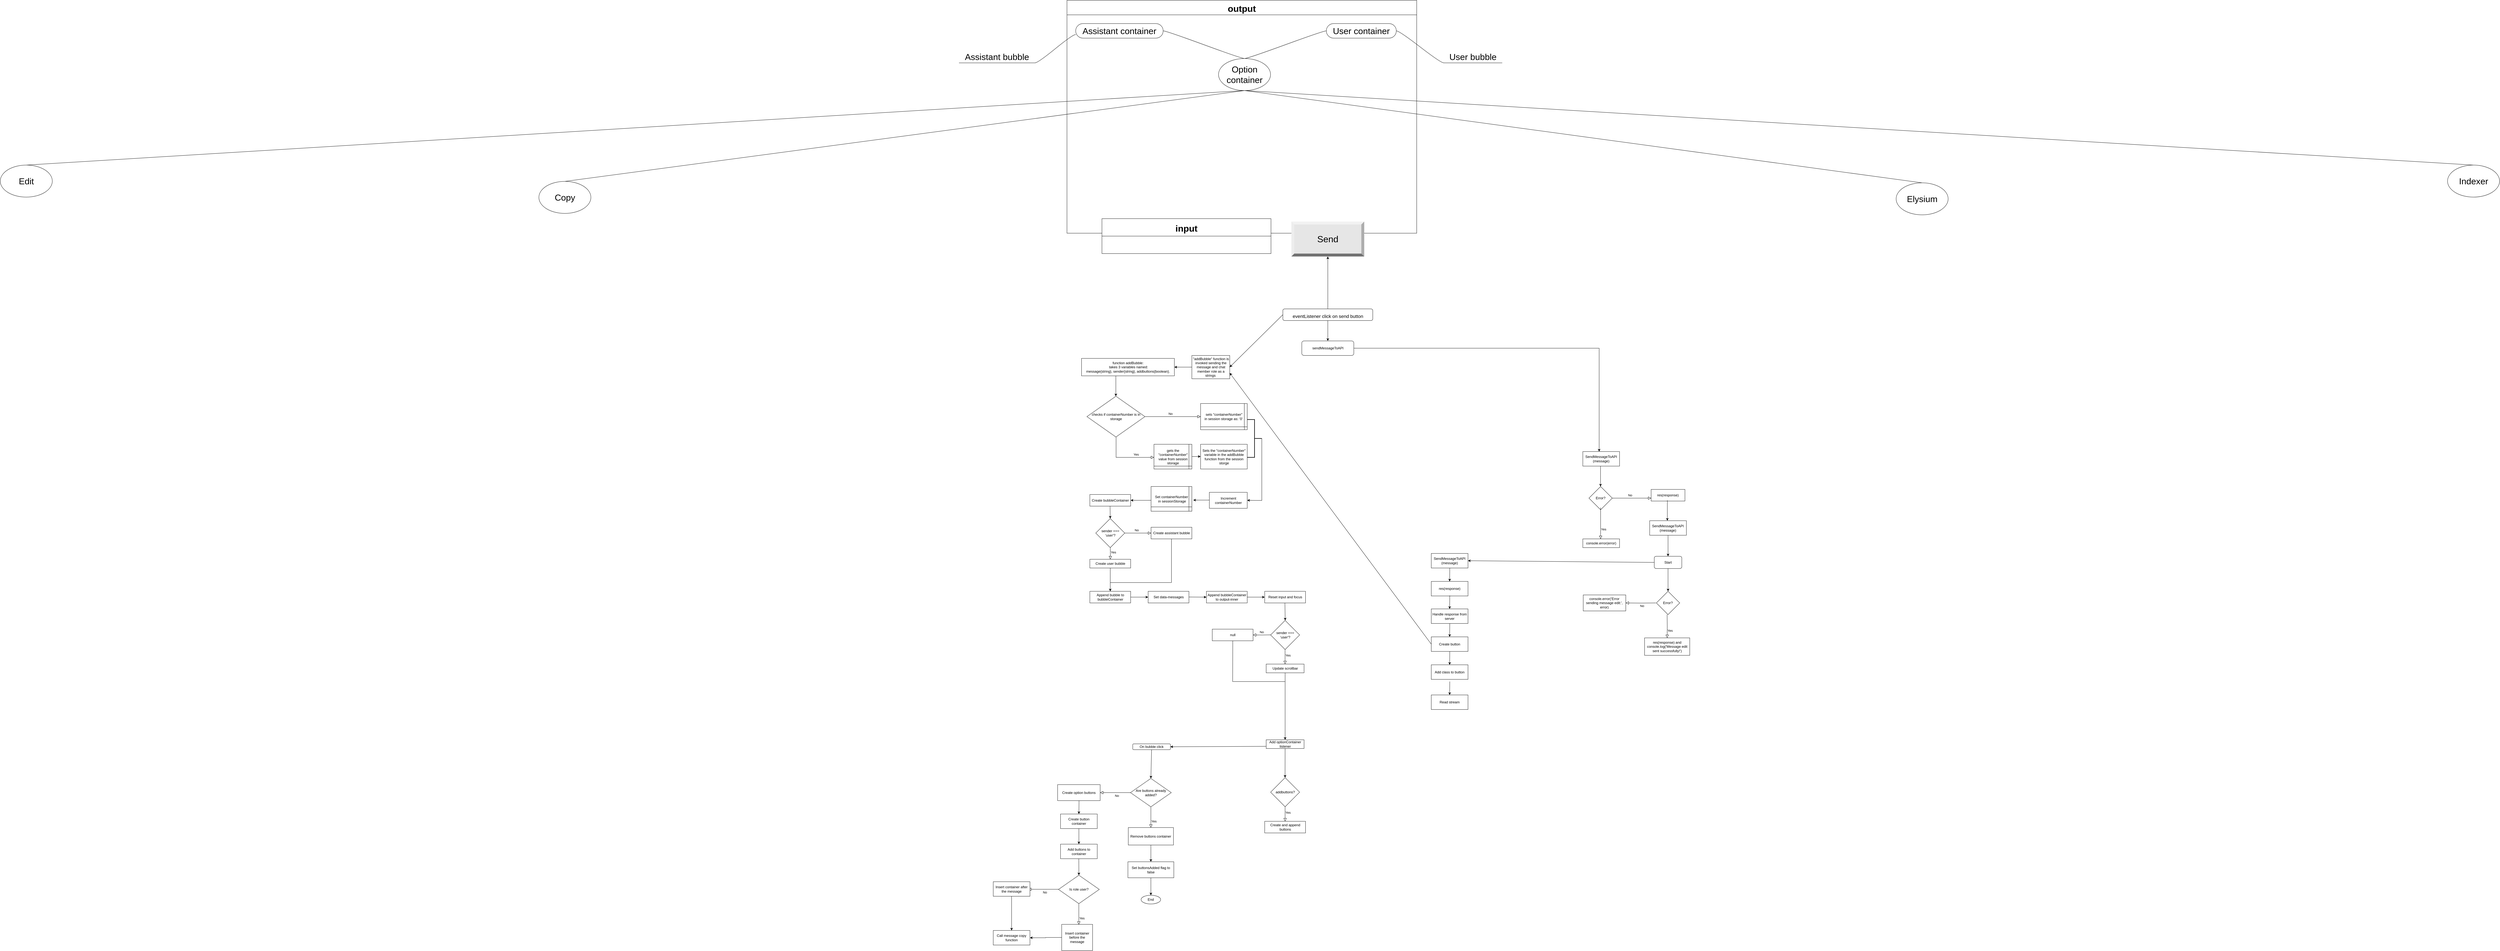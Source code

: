 <mxfile version="20.8.16" type="device"><diagram id="C5RBs43oDa-KdzZeNtuy" name="Page-1"><mxGraphModel dx="12935" dy="6621" grid="0" gridSize="10" guides="1" tooltips="1" connect="1" arrows="1" fold="1" page="1" pageScale="1" pageWidth="1169" pageHeight="827" math="0" shadow="0"><root><mxCell id="WIyWlLk6GJQsqaUBKTNV-0"/><mxCell id="WIyWlLk6GJQsqaUBKTNV-1" parent="WIyWlLk6GJQsqaUBKTNV-0"/><mxCell id="wX9Deym4tQ_ffLBqfz6I-1" value="&quot;addBubble&quot; function is invoked sending the message and chat member role as a strings&amp;nbsp;" style="rounded=0;whiteSpace=wrap;html=1;" parent="WIyWlLk6GJQsqaUBKTNV-1" vertex="1"><mxGeometry x="-771.5" y="-1110" width="130" height="80" as="geometry"/></mxCell><mxCell id="wX9Deym4tQ_ffLBqfz6I-2" value="" style="endArrow=classic;html=1;rounded=0;exitX=0;exitY=0.5;exitDx=0;exitDy=0;entryX=1;entryY=0.5;entryDx=0;entryDy=0;" parent="WIyWlLk6GJQsqaUBKTNV-1" source="wX9Deym4tQ_ffLBqfz6I-1" target="wX9Deym4tQ_ffLBqfz6I-5" edge="1"><mxGeometry width="50" height="50" relative="1" as="geometry"><mxPoint x="-777" y="-1070.77" as="sourcePoint"/><mxPoint x="-821.5" y="-1070" as="targetPoint"/></mxGeometry></mxCell><mxCell id="wX9Deym4tQ_ffLBqfz6I-3" value="" style="endArrow=classic;html=1;rounded=0;entryX=1;entryY=0.5;entryDx=0;entryDy=0;exitX=0;exitY=0.5;exitDx=0;exitDy=0;" parent="WIyWlLk6GJQsqaUBKTNV-1" source="9-BZH0ohS2dUulpZkMat-35" target="wX9Deym4tQ_ffLBqfz6I-1" edge="1"><mxGeometry width="50" height="50" relative="1" as="geometry"><mxPoint x="-520" y="-1270" as="sourcePoint"/><mxPoint x="-631.5" y="-1070" as="targetPoint"/></mxGeometry></mxCell><mxCell id="wX9Deym4tQ_ffLBqfz6I-5" value="function addBubble:&lt;br&gt;&amp;nbsp;takes 3 variables named:&lt;br&gt;message{string}, sender{string}, addbuttons{boolean}." style="rounded=0;whiteSpace=wrap;html=1;" parent="WIyWlLk6GJQsqaUBKTNV-1" vertex="1"><mxGeometry x="-1150" y="-1100" width="318.5" height="60" as="geometry"/></mxCell><mxCell id="wX9Deym4tQ_ffLBqfz6I-6" value="" style="endArrow=classic;html=1;rounded=0;" parent="WIyWlLk6GJQsqaUBKTNV-1" edge="1"><mxGeometry width="50" height="50" relative="1" as="geometry"><mxPoint x="-1032.28" y="-1040" as="sourcePoint"/><mxPoint x="-1032.28" y="-970" as="targetPoint"/><Array as="points"><mxPoint x="-1032.28" y="-980"/></Array></mxGeometry></mxCell><mxCell id="wX9Deym4tQ_ffLBqfz6I-8" value="checks if containerNumber is in storage" style="rhombus;whiteSpace=wrap;html=1;" parent="WIyWlLk6GJQsqaUBKTNV-1" vertex="1"><mxGeometry x="-1131.5" y="-970" width="199" height="140" as="geometry"/></mxCell><mxCell id="wX9Deym4tQ_ffLBqfz6I-17" value="No" style="edgeStyle=orthogonalEdgeStyle;rounded=0;html=1;jettySize=auto;orthogonalLoop=1;fontSize=11;endArrow=block;endFill=0;endSize=8;strokeWidth=1;shadow=0;labelBackgroundColor=none;" parent="WIyWlLk6GJQsqaUBKTNV-1" edge="1"><mxGeometry x="-0.095" y="10" relative="1" as="geometry"><mxPoint as="offset"/><mxPoint x="-931.5" y="-900" as="sourcePoint"/><mxPoint x="-741.5" y="-900" as="targetPoint"/><Array as="points"/></mxGeometry></mxCell><mxCell id="wX9Deym4tQ_ffLBqfz6I-18" value="Yes" style="edgeStyle=orthogonalEdgeStyle;rounded=0;html=1;jettySize=auto;orthogonalLoop=1;fontSize=11;endArrow=block;endFill=0;endSize=8;strokeWidth=1;shadow=0;labelBackgroundColor=none;" parent="WIyWlLk6GJQsqaUBKTNV-1" edge="1"><mxGeometry x="0.387" y="10" relative="1" as="geometry"><mxPoint as="offset"/><mxPoint x="-1031.5" y="-830" as="sourcePoint"/><mxPoint x="-901.5" y="-760" as="targetPoint"/><Array as="points"><mxPoint x="-1031.5" y="-830"/><mxPoint x="-1031.5" y="-760"/></Array></mxGeometry></mxCell><mxCell id="wX9Deym4tQ_ffLBqfz6I-20" value="sets &quot;containerNumber&quot;&lt;br&gt;in session storage as: '0'&amp;nbsp;" style="shape=internalStorage;whiteSpace=wrap;html=1;backgroundOutline=1;dx=150;dy=80;" parent="WIyWlLk6GJQsqaUBKTNV-1" vertex="1"><mxGeometry x="-741.5" y="-945" width="160" height="90" as="geometry"/></mxCell><mxCell id="wX9Deym4tQ_ffLBqfz6I-23" value="Sets the &quot;containerNumber&quot;&lt;br&gt;variable in the addBubble function from the session storge" style="rounded=0;whiteSpace=wrap;html=1;" parent="WIyWlLk6GJQsqaUBKTNV-1" vertex="1"><mxGeometry x="-741.5" y="-805" width="160" height="85" as="geometry"/></mxCell><mxCell id="wX9Deym4tQ_ffLBqfz6I-24" value="gets the &quot;containerNumber&quot; value from session storage" style="shape=internalStorage;whiteSpace=wrap;html=1;backgroundOutline=1;dx=120;dy=75;" parent="WIyWlLk6GJQsqaUBKTNV-1" vertex="1"><mxGeometry x="-901.5" y="-805" width="130" height="85" as="geometry"/></mxCell><mxCell id="wX9Deym4tQ_ffLBqfz6I-25" value="" style="endArrow=classic;html=1;rounded=0;" parent="WIyWlLk6GJQsqaUBKTNV-1" edge="1"><mxGeometry width="50" height="50" relative="1" as="geometry"><mxPoint x="-771.5" y="-763" as="sourcePoint"/><mxPoint x="-741.5" y="-763" as="targetPoint"/></mxGeometry></mxCell><mxCell id="wX9Deym4tQ_ffLBqfz6I-26" value="" style="strokeWidth=2;html=1;shape=mxgraph.flowchart.annotation_2;align=left;labelPosition=right;pointerEvents=1;rotation=-180;" parent="WIyWlLk6GJQsqaUBKTNV-1" vertex="1"><mxGeometry x="-581.5" y="-890" width="50" height="130" as="geometry"/></mxCell><mxCell id="wX9Deym4tQ_ffLBqfz6I-27" value="" style="endArrow=classic;html=1;rounded=0;exitX=0;exitY=0.5;exitDx=0;exitDy=0;exitPerimeter=0;entryX=1;entryY=0.5;entryDx=0;entryDy=0;" parent="WIyWlLk6GJQsqaUBKTNV-1" source="wX9Deym4tQ_ffLBqfz6I-26" target="wX9Deym4tQ_ffLBqfz6I-29" edge="1"><mxGeometry width="50" height="50" relative="1" as="geometry"><mxPoint x="-401.5" y="-650" as="sourcePoint"/><mxPoint x="-501.5" y="-450" as="targetPoint"/><Array as="points"><mxPoint x="-531.5" y="-612"/></Array></mxGeometry></mxCell><mxCell id="wX9Deym4tQ_ffLBqfz6I-29" value="Increment containerNumber" style="rounded=0;whiteSpace=wrap;html=1;" parent="WIyWlLk6GJQsqaUBKTNV-1" vertex="1"><mxGeometry x="-711.5" y="-640" width="130" height="55" as="geometry"/></mxCell><mxCell id="wX9Deym4tQ_ffLBqfz6I-30" value="" style="endArrow=classic;html=1;rounded=0;" parent="WIyWlLk6GJQsqaUBKTNV-1" edge="1"><mxGeometry width="50" height="50" relative="1" as="geometry"><mxPoint x="-711.5" y="-613.21" as="sourcePoint"/><mxPoint x="-766.75" y="-613.21" as="targetPoint"/><Array as="points"><mxPoint x="-736.75" y="-613.21"/></Array></mxGeometry></mxCell><mxCell id="wX9Deym4tQ_ffLBqfz6I-32" value="" style="endArrow=classic;html=1;rounded=0;exitX=0;exitY=0.5;exitDx=0;exitDy=0;entryX=1;entryY=0.5;entryDx=0;entryDy=0;" parent="WIyWlLk6GJQsqaUBKTNV-1" edge="1"><mxGeometry width="50" height="50" relative="1" as="geometry"><mxPoint x="-911.5" y="-612.5" as="sourcePoint"/><mxPoint x="-981.5" y="-612.5" as="targetPoint"/></mxGeometry></mxCell><mxCell id="wX9Deym4tQ_ffLBqfz6I-33" value="Create bubbleContainer" style="rounded=0;whiteSpace=wrap;html=1;" parent="WIyWlLk6GJQsqaUBKTNV-1" vertex="1"><mxGeometry x="-1121.5" y="-632.5" width="140" height="40" as="geometry"/></mxCell><mxCell id="wX9Deym4tQ_ffLBqfz6I-37" value="sender === 'user'?" style="rhombus;whiteSpace=wrap;html=1;" parent="WIyWlLk6GJQsqaUBKTNV-1" vertex="1"><mxGeometry x="-1101.25" y="-550" width="99.5" height="100" as="geometry"/></mxCell><mxCell id="wX9Deym4tQ_ffLBqfz6I-80" value="" style="endArrow=classic;html=1;rounded=0;" parent="WIyWlLk6GJQsqaUBKTNV-1" edge="1"><mxGeometry width="50" height="50" relative="1" as="geometry"><mxPoint x="-1052.21" y="-592.5" as="sourcePoint"/><mxPoint x="-1051.5" y="-550" as="targetPoint"/></mxGeometry></mxCell><mxCell id="wX9Deym4tQ_ffLBqfz6I-82" value="No" style="edgeStyle=orthogonalEdgeStyle;rounded=0;html=1;jettySize=auto;orthogonalLoop=1;fontSize=11;endArrow=block;endFill=0;endSize=8;strokeWidth=1;shadow=0;labelBackgroundColor=none;" parent="WIyWlLk6GJQsqaUBKTNV-1" edge="1"><mxGeometry x="-0.095" y="10" relative="1" as="geometry"><mxPoint as="offset"/><mxPoint x="-1001.75" y="-500" as="sourcePoint"/><mxPoint x="-911.5" y="-500" as="targetPoint"/><Array as="points"/></mxGeometry></mxCell><mxCell id="wX9Deym4tQ_ffLBqfz6I-83" value="Yes" style="edgeStyle=orthogonalEdgeStyle;rounded=0;html=1;jettySize=auto;orthogonalLoop=1;fontSize=11;endArrow=block;endFill=0;endSize=8;strokeWidth=1;shadow=0;labelBackgroundColor=none;entryX=0.5;entryY=0;entryDx=0;entryDy=0;" parent="WIyWlLk6GJQsqaUBKTNV-1" target="wX9Deym4tQ_ffLBqfz6I-85" edge="1"><mxGeometry x="-0.2" y="10" relative="1" as="geometry"><mxPoint as="offset"/><mxPoint x="-1051.5" y="-450" as="sourcePoint"/><mxPoint x="-1051.5" y="-400" as="targetPoint"/><Array as="points"/></mxGeometry></mxCell><mxCell id="wX9Deym4tQ_ffLBqfz6I-84" value="Create assistant bubble" style="rounded=0;whiteSpace=wrap;html=1;" parent="WIyWlLk6GJQsqaUBKTNV-1" vertex="1"><mxGeometry x="-911.5" y="-520" width="140" height="40" as="geometry"/></mxCell><mxCell id="wX9Deym4tQ_ffLBqfz6I-85" value="Create user bubble" style="rounded=0;whiteSpace=wrap;html=1;" parent="WIyWlLk6GJQsqaUBKTNV-1" vertex="1"><mxGeometry x="-1121.5" y="-410" width="140" height="30" as="geometry"/></mxCell><mxCell id="wX9Deym4tQ_ffLBqfz6I-88" value="" style="endArrow=none;html=1;rounded=0;entryX=0.5;entryY=1;entryDx=0;entryDy=0;" parent="WIyWlLk6GJQsqaUBKTNV-1" target="wX9Deym4tQ_ffLBqfz6I-84" edge="1"><mxGeometry width="50" height="50" relative="1" as="geometry"><mxPoint x="-841.5" y="-330" as="sourcePoint"/><mxPoint x="-838.25" y="-460" as="targetPoint"/></mxGeometry></mxCell><mxCell id="wX9Deym4tQ_ffLBqfz6I-89" value="" style="endArrow=none;html=1;rounded=0;" parent="WIyWlLk6GJQsqaUBKTNV-1" edge="1"><mxGeometry width="50" height="50" relative="1" as="geometry"><mxPoint x="-1051.5" y="-330" as="sourcePoint"/><mxPoint x="-841.5" y="-330" as="targetPoint"/></mxGeometry></mxCell><mxCell id="wX9Deym4tQ_ffLBqfz6I-90" value="Append bubble to bubbleContainer" style="rounded=0;whiteSpace=wrap;html=1;" parent="WIyWlLk6GJQsqaUBKTNV-1" vertex="1"><mxGeometry x="-1121.5" y="-300" width="140" height="40" as="geometry"/></mxCell><mxCell id="wX9Deym4tQ_ffLBqfz6I-92" value="" style="endArrow=classic;html=1;rounded=0;exitX=0.5;exitY=1;exitDx=0;exitDy=0;" parent="WIyWlLk6GJQsqaUBKTNV-1" source="wX9Deym4tQ_ffLBqfz6I-85" target="wX9Deym4tQ_ffLBqfz6I-90" edge="1"><mxGeometry width="50" height="50" relative="1" as="geometry"><mxPoint x="-1052.13" y="-360" as="sourcePoint"/><mxPoint x="-1050" y="-310" as="targetPoint"/></mxGeometry></mxCell><mxCell id="wX9Deym4tQ_ffLBqfz6I-93" value="" style="endArrow=classic;html=1;rounded=0;exitX=1;exitY=0.5;exitDx=0;exitDy=0;entryX=0;entryY=0.5;entryDx=0;entryDy=0;" parent="WIyWlLk6GJQsqaUBKTNV-1" source="wX9Deym4tQ_ffLBqfz6I-90" target="wX9Deym4tQ_ffLBqfz6I-94" edge="1"><mxGeometry width="50" height="50" relative="1" as="geometry"><mxPoint x="-972.75" y="-280.42" as="sourcePoint"/><mxPoint x="-932.5" y="-280.42" as="targetPoint"/></mxGeometry></mxCell><mxCell id="wX9Deym4tQ_ffLBqfz6I-94" value="Set data-messages" style="rounded=0;whiteSpace=wrap;html=1;" parent="WIyWlLk6GJQsqaUBKTNV-1" vertex="1"><mxGeometry x="-921.5" y="-300" width="140" height="40" as="geometry"/></mxCell><mxCell id="wX9Deym4tQ_ffLBqfz6I-95" value="" style="endArrow=classic;html=1;rounded=0;" parent="WIyWlLk6GJQsqaUBKTNV-1" edge="1"><mxGeometry width="50" height="50" relative="1" as="geometry"><mxPoint x="-452.21" y="-260" as="sourcePoint"/><mxPoint x="-451.21" y="-200" as="targetPoint"/></mxGeometry></mxCell><mxCell id="wX9Deym4tQ_ffLBqfz6I-96" value="Append bubbleContainer to output-inner" style="rounded=0;whiteSpace=wrap;html=1;" parent="WIyWlLk6GJQsqaUBKTNV-1" vertex="1"><mxGeometry x="-721.5" y="-300" width="140" height="40" as="geometry"/></mxCell><mxCell id="wX9Deym4tQ_ffLBqfz6I-98" value="Reset input and focus" style="rounded=0;whiteSpace=wrap;html=1;" parent="WIyWlLk6GJQsqaUBKTNV-1" vertex="1"><mxGeometry x="-521.5" y="-300" width="140" height="40" as="geometry"/></mxCell><mxCell id="9-BZH0ohS2dUulpZkMat-79" value="" style="edgeStyle=orthogonalEdgeStyle;rounded=0;orthogonalLoop=1;jettySize=auto;html=1;fontSize=16;" parent="WIyWlLk6GJQsqaUBKTNV-1" source="wX9Deym4tQ_ffLBqfz6I-100" target="mDdlJBYnY5_i_cVXb-hR-8" edge="1"><mxGeometry relative="1" as="geometry"/></mxCell><mxCell id="wX9Deym4tQ_ffLBqfz6I-100" value="Update scrollbar" style="rounded=0;whiteSpace=wrap;html=1;" parent="WIyWlLk6GJQsqaUBKTNV-1" vertex="1"><mxGeometry x="-516.5" y="-50" width="130" height="30" as="geometry"/></mxCell><mxCell id="wX9Deym4tQ_ffLBqfz6I-117" value="sender === 'user'?" style="rhombus;whiteSpace=wrap;html=1;" parent="WIyWlLk6GJQsqaUBKTNV-1" vertex="1"><mxGeometry x="-501.25" y="-200" width="99.5" height="100" as="geometry"/></mxCell><mxCell id="wX9Deym4tQ_ffLBqfz6I-121" value="No" style="edgeStyle=orthogonalEdgeStyle;rounded=0;html=1;jettySize=auto;orthogonalLoop=1;fontSize=11;endArrow=block;endFill=0;endSize=8;strokeWidth=1;shadow=0;labelBackgroundColor=none;entryX=1;entryY=0.5;entryDx=0;entryDy=0;" parent="WIyWlLk6GJQsqaUBKTNV-1" target="wX9Deym4tQ_ffLBqfz6I-123" edge="1"><mxGeometry x="0.002" y="-10" relative="1" as="geometry"><mxPoint as="offset"/><mxPoint x="-501.62" y="-150.42" as="sourcePoint"/><mxPoint x="-561.5" y="-150" as="targetPoint"/><Array as="points"/></mxGeometry></mxCell><mxCell id="wX9Deym4tQ_ffLBqfz6I-123" value="null" style="rounded=0;whiteSpace=wrap;html=1;" parent="WIyWlLk6GJQsqaUBKTNV-1" vertex="1"><mxGeometry x="-701.5" y="-170" width="140" height="40" as="geometry"/></mxCell><mxCell id="wX9Deym4tQ_ffLBqfz6I-124" value="Set containerNumber&lt;br&gt;&amp;nbsp;in sessionStorage" style="shape=internalStorage;whiteSpace=wrap;html=1;backgroundOutline=1;dx=130;dy=70;" parent="WIyWlLk6GJQsqaUBKTNV-1" vertex="1"><mxGeometry x="-911.5" y="-660" width="140" height="85" as="geometry"/></mxCell><mxCell id="wX9Deym4tQ_ffLBqfz6I-126" value="" style="endArrow=classic;html=1;rounded=0;entryX=0;entryY=0.5;entryDx=0;entryDy=0;" parent="WIyWlLk6GJQsqaUBKTNV-1" target="wX9Deym4tQ_ffLBqfz6I-96" edge="1"><mxGeometry width="50" height="50" relative="1" as="geometry"><mxPoint x="-781.5" y="-280.42" as="sourcePoint"/><mxPoint x="-741.25" y="-280.42" as="targetPoint"/></mxGeometry></mxCell><mxCell id="wX9Deym4tQ_ffLBqfz6I-127" value="" style="endArrow=classic;html=1;rounded=0;entryX=0;entryY=0.5;entryDx=0;entryDy=0;" parent="WIyWlLk6GJQsqaUBKTNV-1" target="wX9Deym4tQ_ffLBqfz6I-98" edge="1"><mxGeometry width="50" height="50" relative="1" as="geometry"><mxPoint x="-581.75" y="-280" as="sourcePoint"/><mxPoint x="-541.5" y="-280" as="targetPoint"/></mxGeometry></mxCell><mxCell id="wX9Deym4tQ_ffLBqfz6I-129" value="Yes" style="edgeStyle=orthogonalEdgeStyle;rounded=0;html=1;jettySize=auto;orthogonalLoop=1;fontSize=11;endArrow=block;endFill=0;endSize=8;strokeWidth=1;shadow=0;labelBackgroundColor=none;" parent="WIyWlLk6GJQsqaUBKTNV-1" edge="1"><mxGeometry x="-0.2" y="10" relative="1" as="geometry"><mxPoint as="offset"/><mxPoint x="-451.74" y="-100" as="sourcePoint"/><mxPoint x="-451.74" y="-50" as="targetPoint"/><Array as="points"><mxPoint x="-451.74" y="-80"/><mxPoint x="-451.74" y="-80"/></Array></mxGeometry></mxCell><mxCell id="wX9Deym4tQ_ffLBqfz6I-131" value="" style="endArrow=none;html=1;rounded=0;" parent="WIyWlLk6GJQsqaUBKTNV-1" edge="1"><mxGeometry width="50" height="50" relative="1" as="geometry"><mxPoint x="-631.09" y="-130" as="sourcePoint"/><mxPoint x="-451.5" y="10" as="targetPoint"/><Array as="points"><mxPoint x="-631.5" y="10"/></Array></mxGeometry></mxCell><mxCell id="mDdlJBYnY5_i_cVXb-hR-8" value="Add optionContainer listener" style="rounded=0;whiteSpace=wrap;html=1;" parent="WIyWlLk6GJQsqaUBKTNV-1" vertex="1"><mxGeometry x="-516.5" y="210" width="130" height="30" as="geometry"/></mxCell><mxCell id="mDdlJBYnY5_i_cVXb-hR-13" value="" style="endArrow=classic;html=1;rounded=0;entryX=0.5;entryY=0;entryDx=0;entryDy=0;" parent="WIyWlLk6GJQsqaUBKTNV-1" source="mDdlJBYnY5_i_cVXb-hR-8" edge="1"><mxGeometry width="50" height="50" relative="1" as="geometry"><mxPoint x="-451.84" y="249" as="sourcePoint"/><mxPoint x="-451.745" y="340" as="targetPoint"/></mxGeometry></mxCell><mxCell id="mDdlJBYnY5_i_cVXb-hR-15" value="addbuttons?" style="rhombus;whiteSpace=wrap;html=1;" parent="WIyWlLk6GJQsqaUBKTNV-1" vertex="1"><mxGeometry x="-501.25" y="340" width="99.5" height="100" as="geometry"/></mxCell><mxCell id="mDdlJBYnY5_i_cVXb-hR-17" value="Create and append buttons" style="rounded=0;whiteSpace=wrap;html=1;" parent="WIyWlLk6GJQsqaUBKTNV-1" vertex="1"><mxGeometry x="-521.5" y="490" width="140" height="40" as="geometry"/></mxCell><mxCell id="mDdlJBYnY5_i_cVXb-hR-18" value="Yes" style="edgeStyle=orthogonalEdgeStyle;rounded=0;html=1;jettySize=auto;orthogonalLoop=1;fontSize=11;endArrow=block;endFill=0;endSize=8;strokeWidth=1;shadow=0;labelBackgroundColor=none;" parent="WIyWlLk6GJQsqaUBKTNV-1" edge="1"><mxGeometry x="-0.2" y="10" relative="1" as="geometry"><mxPoint as="offset"/><mxPoint x="-451.6" y="440" as="sourcePoint"/><mxPoint x="-451.6" y="490" as="targetPoint"/><Array as="points"><mxPoint x="-451.6" y="460"/><mxPoint x="-451.6" y="460"/></Array></mxGeometry></mxCell><mxCell id="9-BZH0ohS2dUulpZkMat-47" value="" style="edgeStyle=orthogonalEdgeStyle;rounded=0;orthogonalLoop=1;jettySize=auto;html=1;fontSize=20;exitX=1;exitY=0.5;exitDx=0;exitDy=0;" parent="WIyWlLk6GJQsqaUBKTNV-1" source="mDdlJBYnY5_i_cVXb-hR-27" target="mDdlJBYnY5_i_cVXb-hR-30" edge="1"><mxGeometry relative="1" as="geometry"><mxPoint x="-305" y="-1080" as="sourcePoint"/><Array as="points"><mxPoint x="626" y="-1135"/></Array></mxGeometry></mxCell><mxCell id="mDdlJBYnY5_i_cVXb-hR-27" value="sendMessageToAPI" style="rounded=1;whiteSpace=wrap;html=1;" parent="WIyWlLk6GJQsqaUBKTNV-1" vertex="1"><mxGeometry x="-394.25" y="-1160" width="178.5" height="50" as="geometry"/></mxCell><mxCell id="mDdlJBYnY5_i_cVXb-hR-30" value="SendMessageToAPI&lt;br style=&quot;border-color: var(--border-color);&quot;&gt;(message)" style="rounded=0;whiteSpace=wrap;html=1;" parent="WIyWlLk6GJQsqaUBKTNV-1" vertex="1"><mxGeometry x="570" y="-780" width="126" height="50" as="geometry"/></mxCell><mxCell id="mDdlJBYnY5_i_cVXb-hR-31" value="Error?" style="rhombus;whiteSpace=wrap;html=1;" parent="WIyWlLk6GJQsqaUBKTNV-1" vertex="1"><mxGeometry x="591" y="-660" width="80" height="80" as="geometry"/></mxCell><mxCell id="mDdlJBYnY5_i_cVXb-hR-32" value="" style="endArrow=classic;html=1;rounded=0;" parent="WIyWlLk6GJQsqaUBKTNV-1" edge="1"><mxGeometry width="50" height="50" relative="1" as="geometry"><mxPoint x="630.71" y="-730" as="sourcePoint"/><mxPoint x="630.71" y="-660" as="targetPoint"/><Array as="points"><mxPoint x="630.71" y="-670"/><mxPoint x="630.71" y="-700"/></Array></mxGeometry></mxCell><mxCell id="mDdlJBYnY5_i_cVXb-hR-34" value="No" style="edgeStyle=orthogonalEdgeStyle;rounded=0;html=1;jettySize=auto;orthogonalLoop=1;fontSize=11;endArrow=block;endFill=0;endSize=8;strokeWidth=1;shadow=0;labelBackgroundColor=none;entryX=0;entryY=0.75;entryDx=0;entryDy=0;exitX=1;exitY=0.5;exitDx=0;exitDy=0;" parent="WIyWlLk6GJQsqaUBKTNV-1" source="mDdlJBYnY5_i_cVXb-hR-31" target="mDdlJBYnY5_i_cVXb-hR-38" edge="1"><mxGeometry x="-0.095" y="10" relative="1" as="geometry"><mxPoint as="offset"/><mxPoint x="680" y="-622" as="sourcePoint"/><mxPoint x="461" y="-620" as="targetPoint"/><Array as="points"/></mxGeometry></mxCell><mxCell id="mDdlJBYnY5_i_cVXb-hR-35" value="Yes" style="edgeStyle=orthogonalEdgeStyle;rounded=0;html=1;jettySize=auto;orthogonalLoop=1;fontSize=11;endArrow=block;endFill=0;endSize=8;strokeWidth=1;shadow=0;labelBackgroundColor=none;" parent="WIyWlLk6GJQsqaUBKTNV-1" edge="1"><mxGeometry x="0.387" y="10" relative="1" as="geometry"><mxPoint as="offset"/><mxPoint x="631" y="-587.53" as="sourcePoint"/><mxPoint x="631" y="-480" as="targetPoint"/><Array as="points"><mxPoint x="631" y="-587.53"/><mxPoint x="631" y="-517.53"/></Array></mxGeometry></mxCell><mxCell id="mDdlJBYnY5_i_cVXb-hR-36" value="console.error(error)" style="rounded=0;whiteSpace=wrap;html=1;" parent="WIyWlLk6GJQsqaUBKTNV-1" vertex="1"><mxGeometry x="570" y="-480" width="126" height="30" as="geometry"/></mxCell><mxCell id="mDdlJBYnY5_i_cVXb-hR-38" value="res(response)" style="rounded=0;whiteSpace=wrap;html=1;" parent="WIyWlLk6GJQsqaUBKTNV-1" vertex="1"><mxGeometry x="804.38" y="-650" width="116" height="40" as="geometry"/></mxCell><mxCell id="mDdlJBYnY5_i_cVXb-hR-39" value="" style="endArrow=classic;html=1;rounded=0;" parent="WIyWlLk6GJQsqaUBKTNV-1" edge="1"><mxGeometry width="50" height="50" relative="1" as="geometry"><mxPoint x="859.98" y="-612.5" as="sourcePoint"/><mxPoint x="859.98" y="-542.5" as="targetPoint"/><Array as="points"><mxPoint x="859.98" y="-552.5"/></Array></mxGeometry></mxCell><mxCell id="9-BZH0ohS2dUulpZkMat-50" value="" style="edgeStyle=orthogonalEdgeStyle;rounded=0;orthogonalLoop=1;jettySize=auto;html=1;fontSize=16;" parent="WIyWlLk6GJQsqaUBKTNV-1" source="mDdlJBYnY5_i_cVXb-hR-40" target="mDdlJBYnY5_i_cVXb-hR-52" edge="1"><mxGeometry relative="1" as="geometry"/></mxCell><mxCell id="mDdlJBYnY5_i_cVXb-hR-40" value="SendMessageToAPI&lt;br style=&quot;border-color: var(--border-color);&quot;&gt;(message)" style="rounded=0;whiteSpace=wrap;html=1;" parent="WIyWlLk6GJQsqaUBKTNV-1" vertex="1"><mxGeometry x="799.38" y="-542.5" width="126" height="50" as="geometry"/></mxCell><mxCell id="mDdlJBYnY5_i_cVXb-hR-45" value="Error?" style="rhombus;whiteSpace=wrap;html=1;" parent="WIyWlLk6GJQsqaUBKTNV-1" vertex="1"><mxGeometry x="822.38" y="-300" width="80" height="80" as="geometry"/></mxCell><mxCell id="mDdlJBYnY5_i_cVXb-hR-46" value="No" style="edgeStyle=orthogonalEdgeStyle;rounded=0;html=1;jettySize=auto;orthogonalLoop=1;fontSize=11;endArrow=block;endFill=0;endSize=8;strokeWidth=1;shadow=0;labelBackgroundColor=none;entryX=1;entryY=0.5;entryDx=0;entryDy=0;" parent="WIyWlLk6GJQsqaUBKTNV-1" target="mDdlJBYnY5_i_cVXb-hR-49" edge="1"><mxGeometry x="-0.095" y="10" relative="1" as="geometry"><mxPoint as="offset"/><mxPoint x="820.38" y="-260" as="sourcePoint"/><mxPoint x="731.38" y="-260" as="targetPoint"/><Array as="points"/></mxGeometry></mxCell><mxCell id="mDdlJBYnY5_i_cVXb-hR-47" value="Yes" style="edgeStyle=orthogonalEdgeStyle;rounded=0;html=1;jettySize=auto;orthogonalLoop=1;fontSize=11;endArrow=block;endFill=0;endSize=8;strokeWidth=1;shadow=0;labelBackgroundColor=none;entryX=0.5;entryY=0;entryDx=0;entryDy=0;" parent="WIyWlLk6GJQsqaUBKTNV-1" target="mDdlJBYnY5_i_cVXb-hR-48" edge="1"><mxGeometry x="0.387" y="10" relative="1" as="geometry"><mxPoint as="offset"/><mxPoint x="859.21" y="-220" as="sourcePoint"/><mxPoint x="859.21" y="-112.47" as="targetPoint"/><Array as="points"/></mxGeometry></mxCell><mxCell id="mDdlJBYnY5_i_cVXb-hR-48" value="res(response) and console.log('Message edit sent successfully!')" style="rounded=0;whiteSpace=wrap;html=1;" parent="WIyWlLk6GJQsqaUBKTNV-1" vertex="1"><mxGeometry x="781.88" y="-140" width="155" height="60" as="geometry"/></mxCell><mxCell id="mDdlJBYnY5_i_cVXb-hR-49" value="console.error('Error sending message edit:', error)" style="rounded=0;whiteSpace=wrap;html=1;" parent="WIyWlLk6GJQsqaUBKTNV-1" vertex="1"><mxGeometry x="571.38" y="-287.5" width="146" height="55" as="geometry"/></mxCell><mxCell id="9-BZH0ohS2dUulpZkMat-51" value="" style="edgeStyle=orthogonalEdgeStyle;rounded=0;orthogonalLoop=1;jettySize=auto;html=1;fontSize=16;" parent="WIyWlLk6GJQsqaUBKTNV-1" source="mDdlJBYnY5_i_cVXb-hR-52" target="mDdlJBYnY5_i_cVXb-hR-45" edge="1"><mxGeometry relative="1" as="geometry"/></mxCell><mxCell id="mDdlJBYnY5_i_cVXb-hR-52" value="Start" style="rounded=1;whiteSpace=wrap;html=1;" parent="WIyWlLk6GJQsqaUBKTNV-1" vertex="1"><mxGeometry x="815.13" y="-420.25" width="94.5" height="42" as="geometry"/></mxCell><mxCell id="mDdlJBYnY5_i_cVXb-hR-54" value="SendMessageToAPI&lt;br style=&quot;border-color: var(--border-color);&quot;&gt;(message)" style="rounded=0;whiteSpace=wrap;html=1;" parent="WIyWlLk6GJQsqaUBKTNV-1" vertex="1"><mxGeometry x="50" y="-430" width="126" height="50" as="geometry"/></mxCell><mxCell id="mDdlJBYnY5_i_cVXb-hR-68" value="" style="endArrow=classic;html=1;rounded=0;entryX=1;entryY=0.5;entryDx=0;entryDy=0;exitX=0;exitY=0.5;exitDx=0;exitDy=0;" parent="WIyWlLk6GJQsqaUBKTNV-1" source="mDdlJBYnY5_i_cVXb-hR-52" target="mDdlJBYnY5_i_cVXb-hR-54" edge="1"><mxGeometry width="50" height="50" relative="1" as="geometry"><mxPoint x="860" y="-340" as="sourcePoint"/><mxPoint x="1421.5" y="-638.75" as="targetPoint"/></mxGeometry></mxCell><mxCell id="mDdlJBYnY5_i_cVXb-hR-69" value="res(response)" style="rounded=0;whiteSpace=wrap;html=1;" parent="WIyWlLk6GJQsqaUBKTNV-1" vertex="1"><mxGeometry x="50" y="-334" width="126" height="50" as="geometry"/></mxCell><mxCell id="mDdlJBYnY5_i_cVXb-hR-70" value="" style="endArrow=classic;html=1;rounded=0;exitX=0.5;exitY=1;exitDx=0;exitDy=0;entryX=0.5;entryY=0;entryDx=0;entryDy=0;" parent="WIyWlLk6GJQsqaUBKTNV-1" target="mDdlJBYnY5_i_cVXb-hR-69" edge="1"><mxGeometry width="50" height="50" relative="1" as="geometry"><mxPoint x="113.5" y="-380" as="sourcePoint"/><mxPoint x="111.5" y="-354" as="targetPoint"/></mxGeometry></mxCell><mxCell id="mDdlJBYnY5_i_cVXb-hR-71" value="Handle response from server" style="rounded=0;whiteSpace=wrap;html=1;" parent="WIyWlLk6GJQsqaUBKTNV-1" vertex="1"><mxGeometry x="50" y="-239.5" width="126" height="50" as="geometry"/></mxCell><mxCell id="mDdlJBYnY5_i_cVXb-hR-72" value="" style="endArrow=classic;html=1;rounded=0;exitX=0.5;exitY=1;exitDx=0;exitDy=0;entryX=0.5;entryY=0;entryDx=0;entryDy=0;" parent="WIyWlLk6GJQsqaUBKTNV-1" target="mDdlJBYnY5_i_cVXb-hR-71" edge="1"><mxGeometry width="50" height="50" relative="1" as="geometry"><mxPoint x="113.5" y="-285.5" as="sourcePoint"/><mxPoint x="111.5" y="-259.5" as="targetPoint"/></mxGeometry></mxCell><mxCell id="mDdlJBYnY5_i_cVXb-hR-73" value="Create button" style="rounded=0;whiteSpace=wrap;html=1;" parent="WIyWlLk6GJQsqaUBKTNV-1" vertex="1"><mxGeometry x="50" y="-143.5" width="126" height="50" as="geometry"/></mxCell><mxCell id="mDdlJBYnY5_i_cVXb-hR-74" value="" style="endArrow=classic;html=1;rounded=0;exitX=0.5;exitY=1;exitDx=0;exitDy=0;entryX=0.5;entryY=0;entryDx=0;entryDy=0;" parent="WIyWlLk6GJQsqaUBKTNV-1" target="mDdlJBYnY5_i_cVXb-hR-73" edge="1"><mxGeometry width="50" height="50" relative="1" as="geometry"><mxPoint x="113.5" y="-189.5" as="sourcePoint"/><mxPoint x="111.5" y="-163.5" as="targetPoint"/></mxGeometry></mxCell><mxCell id="mDdlJBYnY5_i_cVXb-hR-75" value="Add class to button" style="rounded=0;whiteSpace=wrap;html=1;" parent="WIyWlLk6GJQsqaUBKTNV-1" vertex="1"><mxGeometry x="50" y="-47.5" width="126" height="50" as="geometry"/></mxCell><mxCell id="mDdlJBYnY5_i_cVXb-hR-76" value="" style="endArrow=classic;html=1;rounded=0;exitX=0.5;exitY=1;exitDx=0;exitDy=0;entryX=0.5;entryY=0;entryDx=0;entryDy=0;" parent="WIyWlLk6GJQsqaUBKTNV-1" target="mDdlJBYnY5_i_cVXb-hR-75" edge="1"><mxGeometry width="50" height="50" relative="1" as="geometry"><mxPoint x="113.5" y="-93.5" as="sourcePoint"/><mxPoint x="111.5" y="-67.5" as="targetPoint"/></mxGeometry></mxCell><mxCell id="mDdlJBYnY5_i_cVXb-hR-77" value="Read stream" style="rounded=0;whiteSpace=wrap;html=1;" parent="WIyWlLk6GJQsqaUBKTNV-1" vertex="1"><mxGeometry x="50" y="56" width="126" height="50" as="geometry"/></mxCell><mxCell id="mDdlJBYnY5_i_cVXb-hR-78" value="" style="endArrow=classic;html=1;rounded=0;exitX=0.5;exitY=1;exitDx=0;exitDy=0;entryX=0.5;entryY=0;entryDx=0;entryDy=0;" parent="WIyWlLk6GJQsqaUBKTNV-1" target="mDdlJBYnY5_i_cVXb-hR-77" edge="1"><mxGeometry width="50" height="50" relative="1" as="geometry"><mxPoint x="113.5" y="10" as="sourcePoint"/><mxPoint x="111.5" y="36" as="targetPoint"/></mxGeometry></mxCell><mxCell id="9-BZH0ohS2dUulpZkMat-14" value="output" style="swimlane;startSize=50;horizontal=1;containerType=tree;fontSize=31;" parent="WIyWlLk6GJQsqaUBKTNV-1" vertex="1"><mxGeometry x="-1200" y="-2330" width="1200" height="800" as="geometry"/></mxCell><mxCell id="9-BZH0ohS2dUulpZkMat-19" value="Option container" style="ellipse;whiteSpace=wrap;html=1;align=center;treeFolding=1;treeMoving=1;newEdgeStyle={&quot;edgeStyle&quot;:&quot;entityRelationEdgeStyle&quot;,&quot;startArrow&quot;:&quot;none&quot;,&quot;endArrow&quot;:&quot;none&quot;,&quot;segment&quot;:10,&quot;curved&quot;:1,&quot;sourcePerimeterSpacing&quot;:0,&quot;targetPerimeterSpacing&quot;:0};fontSize=30;" parent="9-BZH0ohS2dUulpZkMat-14" vertex="1"><mxGeometry x="520" y="200" width="178.5" height="110" as="geometry"/></mxCell><mxCell id="9-BZH0ohS2dUulpZkMat-20" value="User container" style="whiteSpace=wrap;html=1;rounded=1;arcSize=50;align=center;verticalAlign=middle;strokeWidth=1;autosize=1;spacing=4;treeFolding=1;treeMoving=1;newEdgeStyle={&quot;edgeStyle&quot;:&quot;entityRelationEdgeStyle&quot;,&quot;startArrow&quot;:&quot;none&quot;,&quot;endArrow&quot;:&quot;none&quot;,&quot;segment&quot;:10,&quot;curved&quot;:1,&quot;sourcePerimeterSpacing&quot;:0,&quot;targetPerimeterSpacing&quot;:0};fontSize=30;" parent="9-BZH0ohS2dUulpZkMat-14" vertex="1"><mxGeometry x="890" y="80" width="240" height="50" as="geometry"/></mxCell><mxCell id="9-BZH0ohS2dUulpZkMat-15" value="" style="edgeStyle=entityRelationEdgeStyle;startArrow=none;endArrow=none;segment=10;curved=1;sourcePerimeterSpacing=0;targetPerimeterSpacing=0;rounded=0;fontSize=30;exitX=0.5;exitY=0;exitDx=0;exitDy=0;" parent="9-BZH0ohS2dUulpZkMat-14" source="9-BZH0ohS2dUulpZkMat-19" target="9-BZH0ohS2dUulpZkMat-20" edge="1"><mxGeometry relative="1" as="geometry"/></mxCell><mxCell id="9-BZH0ohS2dUulpZkMat-22" value="Assistant container" style="whiteSpace=wrap;html=1;rounded=1;arcSize=50;align=center;verticalAlign=middle;strokeWidth=1;autosize=1;spacing=4;treeFolding=1;treeMoving=1;newEdgeStyle={&quot;edgeStyle&quot;:&quot;entityRelationEdgeStyle&quot;,&quot;startArrow&quot;:&quot;none&quot;,&quot;endArrow&quot;:&quot;none&quot;,&quot;segment&quot;:10,&quot;curved&quot;:1,&quot;sourcePerimeterSpacing&quot;:0,&quot;targetPerimeterSpacing&quot;:0};fontSize=30;" parent="9-BZH0ohS2dUulpZkMat-14" vertex="1" collapsed="1"><mxGeometry x="30" y="80" width="300" height="50" as="geometry"/></mxCell><mxCell id="9-BZH0ohS2dUulpZkMat-17" value="" style="edgeStyle=entityRelationEdgeStyle;startArrow=none;endArrow=none;segment=10;curved=1;sourcePerimeterSpacing=0;targetPerimeterSpacing=0;rounded=0;fontSize=30;exitX=0.5;exitY=0;exitDx=0;exitDy=0;" parent="9-BZH0ohS2dUulpZkMat-14" source="9-BZH0ohS2dUulpZkMat-19" target="9-BZH0ohS2dUulpZkMat-22" edge="1"><mxGeometry relative="1" as="geometry"/></mxCell><mxCell id="9-BZH0ohS2dUulpZkMat-21" value="User bubble" style="whiteSpace=wrap;html=1;shape=partialRectangle;top=0;left=0;bottom=1;right=0;points=[[0,1],[1,1]];fillColor=none;align=center;verticalAlign=bottom;routingCenterY=0.5;snapToPoint=1;autosize=1;treeFolding=1;treeMoving=1;newEdgeStyle={&quot;edgeStyle&quot;:&quot;entityRelationEdgeStyle&quot;,&quot;startArrow&quot;:&quot;none&quot;,&quot;endArrow&quot;:&quot;none&quot;,&quot;segment&quot;:10,&quot;curved&quot;:1,&quot;sourcePerimeterSpacing&quot;:0,&quot;targetPerimeterSpacing&quot;:0};fontSize=30;" parent="WIyWlLk6GJQsqaUBKTNV-1" vertex="1"><mxGeometry x="93" y="-2165" width="200" height="50" as="geometry"/></mxCell><mxCell id="9-BZH0ohS2dUulpZkMat-16" value="" style="edgeStyle=entityRelationEdgeStyle;startArrow=none;endArrow=none;segment=10;curved=1;sourcePerimeterSpacing=0;targetPerimeterSpacing=0;rounded=0;fontSize=30;exitX=1;exitY=0.5;exitDx=0;exitDy=0;" parent="WIyWlLk6GJQsqaUBKTNV-1" source="9-BZH0ohS2dUulpZkMat-20" target="9-BZH0ohS2dUulpZkMat-21" edge="1"><mxGeometry relative="1" as="geometry"/></mxCell><mxCell id="9-BZH0ohS2dUulpZkMat-23" value="Assistant bubble" style="whiteSpace=wrap;html=1;shape=partialRectangle;top=0;left=0;bottom=1;right=0;points=[[0,1],[1,1]];fillColor=none;align=center;verticalAlign=bottom;routingCenterY=0.5;snapToPoint=1;autosize=1;treeFolding=1;treeMoving=1;newEdgeStyle={&quot;edgeStyle&quot;:&quot;entityRelationEdgeStyle&quot;,&quot;startArrow&quot;:&quot;none&quot;,&quot;endArrow&quot;:&quot;none&quot;,&quot;segment&quot;:10,&quot;curved&quot;:1,&quot;sourcePerimeterSpacing&quot;:0,&quot;targetPerimeterSpacing&quot;:0};fontSize=30;" parent="WIyWlLk6GJQsqaUBKTNV-1" vertex="1"><mxGeometry x="-1570" y="-2165" width="260" height="50" as="geometry"/></mxCell><mxCell id="9-BZH0ohS2dUulpZkMat-18" value="" style="edgeStyle=entityRelationEdgeStyle;startArrow=none;endArrow=none;segment=10;curved=1;sourcePerimeterSpacing=0;targetPerimeterSpacing=0;rounded=0;fontSize=30;exitX=0;exitY=0.75;exitDx=0;exitDy=0;" parent="WIyWlLk6GJQsqaUBKTNV-1" source="9-BZH0ohS2dUulpZkMat-22" target="9-BZH0ohS2dUulpZkMat-23" edge="1"><mxGeometry relative="1" as="geometry"/></mxCell><mxCell id="9-BZH0ohS2dUulpZkMat-34" value="input" style="swimlane;fontSize=31;startSize=60;" parent="WIyWlLk6GJQsqaUBKTNV-1" vertex="1"><mxGeometry x="-1080" y="-1580" width="580" height="120" as="geometry"/></mxCell><mxCell id="9-BZH0ohS2dUulpZkMat-33" value="Send" style="labelPosition=center;verticalLabelPosition=middle;align=center;html=1;shape=mxgraph.basic.shaded_button;dx=10;fillColor=#E6E6E6;strokeColor=none;whiteSpace=wrap;fontSize=31;" parent="WIyWlLk6GJQsqaUBKTNV-1" vertex="1"><mxGeometry x="-430" y="-1570" width="250" height="120" as="geometry"/></mxCell><mxCell id="9-BZH0ohS2dUulpZkMat-42" value="" style="edgeStyle=orthogonalEdgeStyle;rounded=0;orthogonalLoop=1;jettySize=auto;html=1;fontSize=20;" parent="WIyWlLk6GJQsqaUBKTNV-1" source="9-BZH0ohS2dUulpZkMat-35" target="9-BZH0ohS2dUulpZkMat-33" edge="1"><mxGeometry relative="1" as="geometry"/></mxCell><mxCell id="9-BZH0ohS2dUulpZkMat-48" value="" style="edgeStyle=orthogonalEdgeStyle;rounded=0;orthogonalLoop=1;jettySize=auto;html=1;fontSize=20;" parent="WIyWlLk6GJQsqaUBKTNV-1" source="9-BZH0ohS2dUulpZkMat-35" target="mDdlJBYnY5_i_cVXb-hR-27" edge="1"><mxGeometry relative="1" as="geometry"/></mxCell><mxCell id="9-BZH0ohS2dUulpZkMat-35" value="&lt;font style=&quot;&quot;&gt;&lt;font style=&quot;font-size: 16px;&quot;&gt;eventListener click on send button&lt;/font&gt;&lt;br&gt;&lt;/font&gt;" style="rounded=1;whiteSpace=wrap;html=1;fontSize=31;" parent="WIyWlLk6GJQsqaUBKTNV-1" vertex="1"><mxGeometry x="-459.25" y="-1270" width="308.5" height="40" as="geometry"/></mxCell><mxCell id="9-BZH0ohS2dUulpZkMat-52" value="" style="endArrow=classic;html=1;rounded=0;entryX=1;entryY=0.75;entryDx=0;entryDy=0;exitX=0;exitY=0.5;exitDx=0;exitDy=0;" parent="WIyWlLk6GJQsqaUBKTNV-1" source="mDdlJBYnY5_i_cVXb-hR-73" target="wX9Deym4tQ_ffLBqfz6I-1" edge="1"><mxGeometry width="50" height="50" relative="1" as="geometry"><mxPoint x="42.5" y="-220.0" as="sourcePoint"/><mxPoint x="-781.5" y="-375.0" as="targetPoint"/></mxGeometry></mxCell><mxCell id="9-BZH0ohS2dUulpZkMat-55" value="On bubble click" style="rounded=1;whiteSpace=wrap;html=1;" parent="WIyWlLk6GJQsqaUBKTNV-1" vertex="1"><mxGeometry x="-974.25" y="224" width="129.12" height="20" as="geometry"/></mxCell><mxCell id="9-BZH0ohS2dUulpZkMat-56" value="Are buttons already added?" style="rhombus;whiteSpace=wrap;html=1;" parent="WIyWlLk6GJQsqaUBKTNV-1" vertex="1"><mxGeometry x="-982.12" y="342.75" width="140" height="97.5" as="geometry"/></mxCell><mxCell id="9-BZH0ohS2dUulpZkMat-57" value="No" style="edgeStyle=orthogonalEdgeStyle;rounded=0;html=1;jettySize=auto;orthogonalLoop=1;fontSize=11;endArrow=block;endFill=0;endSize=8;strokeWidth=1;shadow=0;labelBackgroundColor=none;entryX=1;entryY=0.5;entryDx=0;entryDy=0;exitX=0;exitY=0.5;exitDx=0;exitDy=0;" parent="WIyWlLk6GJQsqaUBKTNV-1" source="9-BZH0ohS2dUulpZkMat-56" target="9-BZH0ohS2dUulpZkMat-60" edge="1"><mxGeometry x="-0.095" y="10" relative="1" as="geometry"><mxPoint as="offset"/><mxPoint x="-992.12" y="394" as="sourcePoint"/><mxPoint x="-1092.12" y="391.5" as="targetPoint"/><Array as="points"/></mxGeometry></mxCell><mxCell id="9-BZH0ohS2dUulpZkMat-58" value="Yes" style="edgeStyle=orthogonalEdgeStyle;rounded=0;html=1;jettySize=auto;orthogonalLoop=1;fontSize=11;endArrow=block;endFill=0;endSize=8;strokeWidth=1;shadow=0;labelBackgroundColor=none;entryX=0.5;entryY=0;entryDx=0;entryDy=0;exitX=0.5;exitY=1;exitDx=0;exitDy=0;" parent="WIyWlLk6GJQsqaUBKTNV-1" source="9-BZH0ohS2dUulpZkMat-56" target="9-BZH0ohS2dUulpZkMat-59" edge="1"><mxGeometry x="0.387" y="10" relative="1" as="geometry"><mxPoint as="offset"/><mxPoint x="-912.12" y="444" as="sourcePoint"/><mxPoint x="-918.29" y="539.03" as="targetPoint"/><Array as="points"/></mxGeometry></mxCell><mxCell id="9-BZH0ohS2dUulpZkMat-59" value="Remove buttons container" style="rounded=0;whiteSpace=wrap;html=1;" parent="WIyWlLk6GJQsqaUBKTNV-1" vertex="1"><mxGeometry x="-989.62" y="511.5" width="155" height="60" as="geometry"/></mxCell><mxCell id="9-BZH0ohS2dUulpZkMat-60" value="Create option buttons" style="rounded=0;whiteSpace=wrap;html=1;" parent="WIyWlLk6GJQsqaUBKTNV-1" vertex="1"><mxGeometry x="-1232.12" y="364" width="146" height="55" as="geometry"/></mxCell><mxCell id="9-BZH0ohS2dUulpZkMat-61" value="" style="endArrow=classic;html=1;rounded=0;exitX=0.5;exitY=1;exitDx=0;exitDy=0;entryX=0.5;entryY=0;entryDx=0;entryDy=0;" parent="WIyWlLk6GJQsqaUBKTNV-1" source="9-BZH0ohS2dUulpZkMat-55" target="9-BZH0ohS2dUulpZkMat-56" edge="1"><mxGeometry width="50" height="50" relative="1" as="geometry"><mxPoint x="-912.68" y="304" as="sourcePoint"/><mxPoint x="-912.12" y="334" as="targetPoint"/></mxGeometry></mxCell><mxCell id="9-BZH0ohS2dUulpZkMat-62" value="Create button container" style="rounded=0;whiteSpace=wrap;html=1;" parent="WIyWlLk6GJQsqaUBKTNV-1" vertex="1"><mxGeometry x="-1222.12" y="465" width="126" height="50" as="geometry"/></mxCell><mxCell id="9-BZH0ohS2dUulpZkMat-63" value="" style="endArrow=classic;html=1;rounded=0;exitX=0.5;exitY=1;exitDx=0;exitDy=0;entryX=0.5;entryY=0;entryDx=0;entryDy=0;" parent="WIyWlLk6GJQsqaUBKTNV-1" target="9-BZH0ohS2dUulpZkMat-62" edge="1"><mxGeometry width="50" height="50" relative="1" as="geometry"><mxPoint x="-1158.62" y="419" as="sourcePoint"/><mxPoint x="-1160.62" y="445" as="targetPoint"/></mxGeometry></mxCell><mxCell id="9-BZH0ohS2dUulpZkMat-64" value="Add buttons to container" style="rounded=0;whiteSpace=wrap;html=1;" parent="WIyWlLk6GJQsqaUBKTNV-1" vertex="1"><mxGeometry x="-1222.12" y="568.5" width="126" height="50" as="geometry"/></mxCell><mxCell id="9-BZH0ohS2dUulpZkMat-65" value="" style="endArrow=classic;html=1;rounded=0;exitX=0.5;exitY=1;exitDx=0;exitDy=0;entryX=0.5;entryY=0;entryDx=0;entryDy=0;" parent="WIyWlLk6GJQsqaUBKTNV-1" source="9-BZH0ohS2dUulpZkMat-62" target="9-BZH0ohS2dUulpZkMat-64" edge="1"><mxGeometry width="50" height="50" relative="1" as="geometry"><mxPoint x="-1158.62" y="522.5" as="sourcePoint"/><mxPoint x="-1160.62" y="548.5" as="targetPoint"/></mxGeometry></mxCell><mxCell id="9-BZH0ohS2dUulpZkMat-66" value="End" style="ellipse;whiteSpace=wrap;html=1;" parent="WIyWlLk6GJQsqaUBKTNV-1" vertex="1"><mxGeometry x="-945.62" y="744" width="67" height="30" as="geometry"/></mxCell><mxCell id="9-BZH0ohS2dUulpZkMat-67" value="" style="endArrow=classic;html=1;rounded=0;exitX=0.5;exitY=1;exitDx=0;exitDy=0;entryX=0.5;entryY=0;entryDx=0;entryDy=0;" parent="WIyWlLk6GJQsqaUBKTNV-1" target="9-BZH0ohS2dUulpZkMat-71" edge="1"><mxGeometry width="50" height="50" relative="1" as="geometry"><mxPoint x="-1159.4" y="618.5" as="sourcePoint"/><mxPoint x="-1159.12" y="664" as="targetPoint"/></mxGeometry></mxCell><mxCell id="9-BZH0ohS2dUulpZkMat-68" value="Set buttonsAdded flag to false" style="rounded=0;whiteSpace=wrap;html=1;" parent="WIyWlLk6GJQsqaUBKTNV-1" vertex="1"><mxGeometry x="-990.87" y="629" width="157.5" height="55" as="geometry"/></mxCell><mxCell id="9-BZH0ohS2dUulpZkMat-69" value="" style="endArrow=classic;html=1;rounded=0;exitX=0.5;exitY=1;exitDx=0;exitDy=0;entryX=0.5;entryY=0;entryDx=0;entryDy=0;" parent="WIyWlLk6GJQsqaUBKTNV-1" source="9-BZH0ohS2dUulpZkMat-68" edge="1"><mxGeometry width="50" height="50" relative="1" as="geometry"><mxPoint x="-898.62" y="699" as="sourcePoint"/><mxPoint x="-912.12" y="744" as="targetPoint"/></mxGeometry></mxCell><mxCell id="9-BZH0ohS2dUulpZkMat-70" value="" style="endArrow=classic;html=1;rounded=0;entryX=0.5;entryY=0;entryDx=0;entryDy=0;exitX=0.5;exitY=1;exitDx=0;exitDy=0;" parent="WIyWlLk6GJQsqaUBKTNV-1" source="9-BZH0ohS2dUulpZkMat-59" target="9-BZH0ohS2dUulpZkMat-68" edge="1"><mxGeometry width="50" height="50" relative="1" as="geometry"><mxPoint x="-912.12" y="584" as="sourcePoint"/><mxPoint x="-912.37" y="618.5" as="targetPoint"/></mxGeometry></mxCell><mxCell id="9-BZH0ohS2dUulpZkMat-71" value="Is role user?" style="rhombus;whiteSpace=wrap;html=1;" parent="WIyWlLk6GJQsqaUBKTNV-1" vertex="1"><mxGeometry x="-1229.12" y="675.25" width="140" height="97.5" as="geometry"/></mxCell><mxCell id="9-BZH0ohS2dUulpZkMat-72" value="No" style="edgeStyle=orthogonalEdgeStyle;rounded=0;html=1;jettySize=auto;orthogonalLoop=1;fontSize=11;endArrow=block;endFill=0;endSize=8;strokeWidth=1;shadow=0;labelBackgroundColor=none;entryX=1;entryY=0.5;entryDx=0;entryDy=0;exitX=0;exitY=0.5;exitDx=0;exitDy=0;" parent="WIyWlLk6GJQsqaUBKTNV-1" edge="1"><mxGeometry x="-0.095" y="10" relative="1" as="geometry"><mxPoint as="offset"/><mxPoint x="-1229.12" y="723.52" as="sourcePoint"/><mxPoint x="-1333.12" y="723.52" as="targetPoint"/><Array as="points"/></mxGeometry></mxCell><mxCell id="9-BZH0ohS2dUulpZkMat-73" value="Yes" style="edgeStyle=orthogonalEdgeStyle;rounded=0;html=1;jettySize=auto;orthogonalLoop=1;fontSize=11;endArrow=block;endFill=0;endSize=8;strokeWidth=1;shadow=0;labelBackgroundColor=none;entryX=0.5;entryY=0;entryDx=0;entryDy=0;exitX=0.5;exitY=1;exitDx=0;exitDy=0;" parent="WIyWlLk6GJQsqaUBKTNV-1" edge="1"><mxGeometry x="0.387" y="10" relative="1" as="geometry"><mxPoint as="offset"/><mxPoint x="-1159.35" y="772.75" as="sourcePoint"/><mxPoint x="-1159.35" y="844.75" as="targetPoint"/><Array as="points"/></mxGeometry></mxCell><mxCell id="9-BZH0ohS2dUulpZkMat-74" value="" style="edgeStyle=orthogonalEdgeStyle;rounded=0;orthogonalLoop=1;jettySize=auto;html=1;" parent="WIyWlLk6GJQsqaUBKTNV-1" source="9-BZH0ohS2dUulpZkMat-75" target="9-BZH0ohS2dUulpZkMat-78" edge="1"><mxGeometry relative="1" as="geometry"/></mxCell><mxCell id="9-BZH0ohS2dUulpZkMat-75" value="Insert container before the message" style="rounded=0;whiteSpace=wrap;html=1;" parent="WIyWlLk6GJQsqaUBKTNV-1" vertex="1"><mxGeometry x="-1218.12" y="844" width="106" height="90" as="geometry"/></mxCell><mxCell id="9-BZH0ohS2dUulpZkMat-76" value="" style="edgeStyle=orthogonalEdgeStyle;rounded=0;orthogonalLoop=1;jettySize=auto;html=1;" parent="WIyWlLk6GJQsqaUBKTNV-1" source="9-BZH0ohS2dUulpZkMat-77" target="9-BZH0ohS2dUulpZkMat-78" edge="1"><mxGeometry relative="1" as="geometry"/></mxCell><mxCell id="9-BZH0ohS2dUulpZkMat-77" value="Insert container after the message" style="rounded=0;whiteSpace=wrap;html=1;" parent="WIyWlLk6GJQsqaUBKTNV-1" vertex="1"><mxGeometry x="-1453" y="697.5" width="126" height="50" as="geometry"/></mxCell><mxCell id="9-BZH0ohS2dUulpZkMat-78" value="Call message copy function" style="rounded=0;whiteSpace=wrap;html=1;" parent="WIyWlLk6GJQsqaUBKTNV-1" vertex="1"><mxGeometry x="-1453" y="865" width="126" height="50" as="geometry"/></mxCell><mxCell id="9-BZH0ohS2dUulpZkMat-80" value="" style="endArrow=classic;html=1;rounded=0;entryX=1;entryY=0.5;entryDx=0;entryDy=0;exitX=0;exitY=0.75;exitDx=0;exitDy=0;" parent="WIyWlLk6GJQsqaUBKTNV-1" source="mDdlJBYnY5_i_cVXb-hR-8" target="9-BZH0ohS2dUulpZkMat-55" edge="1"><mxGeometry width="50" height="50" relative="1" as="geometry"><mxPoint x="-742.712" y="260.0" as="sourcePoint"/><mxPoint x="-742.925" y="360.0" as="targetPoint"/></mxGeometry></mxCell><mxCell id="9-BZH0ohS2dUulpZkMat-84" value="Edit" style="ellipse;whiteSpace=wrap;html=1;align=center;treeFolding=1;treeMoving=1;newEdgeStyle={&quot;edgeStyle&quot;:&quot;entityRelationEdgeStyle&quot;,&quot;startArrow&quot;:&quot;none&quot;,&quot;endArrow&quot;:&quot;none&quot;,&quot;segment&quot;:10,&quot;curved&quot;:1,&quot;sourcePerimeterSpacing&quot;:0,&quot;targetPerimeterSpacing&quot;:0};fontSize=30;" parent="WIyWlLk6GJQsqaUBKTNV-1" vertex="1"><mxGeometry x="-4860" y="-1764" width="178.5" height="110" as="geometry"/></mxCell><mxCell id="9-BZH0ohS2dUulpZkMat-83" value="" style="edgeStyle=entityRelationEdgeStyle;rounded=0;orthogonalLoop=1;jettySize=auto;html=1;startArrow=none;endArrow=none;segment=10;curved=1;sourcePerimeterSpacing=0;targetPerimeterSpacing=0;exitX=0.5;exitY=1;exitDx=0;exitDy=0;entryX=0.5;entryY=0;entryDx=0;entryDy=0;" parent="WIyWlLk6GJQsqaUBKTNV-1" source="9-BZH0ohS2dUulpZkMat-19" target="9-BZH0ohS2dUulpZkMat-84" edge="1"><mxGeometry relative="1" as="geometry"/></mxCell><mxCell id="9-BZH0ohS2dUulpZkMat-86" value="Indexer" style="ellipse;whiteSpace=wrap;html=1;align=center;treeFolding=1;treeMoving=1;newEdgeStyle={&quot;edgeStyle&quot;:&quot;entityRelationEdgeStyle&quot;,&quot;startArrow&quot;:&quot;none&quot;,&quot;endArrow&quot;:&quot;none&quot;,&quot;segment&quot;:10,&quot;curved&quot;:1,&quot;sourcePerimeterSpacing&quot;:0,&quot;targetPerimeterSpacing&quot;:0};fontSize=30;" parent="WIyWlLk6GJQsqaUBKTNV-1" vertex="1"><mxGeometry x="3537" y="-1764" width="178.5" height="110" as="geometry"/></mxCell><mxCell id="9-BZH0ohS2dUulpZkMat-85" value="" style="edgeStyle=entityRelationEdgeStyle;rounded=0;orthogonalLoop=1;jettySize=auto;html=1;startArrow=none;endArrow=none;segment=10;curved=1;sourcePerimeterSpacing=0;targetPerimeterSpacing=0;exitX=0.5;exitY=1;exitDx=0;exitDy=0;entryX=0.5;entryY=0;entryDx=0;entryDy=0;" parent="WIyWlLk6GJQsqaUBKTNV-1" source="9-BZH0ohS2dUulpZkMat-19" target="9-BZH0ohS2dUulpZkMat-86" edge="1"><mxGeometry relative="1" as="geometry"/></mxCell><mxCell id="9-BZH0ohS2dUulpZkMat-82" value="Copy" style="ellipse;whiteSpace=wrap;html=1;align=center;treeFolding=1;treeMoving=1;newEdgeStyle={&quot;edgeStyle&quot;:&quot;entityRelationEdgeStyle&quot;,&quot;startArrow&quot;:&quot;none&quot;,&quot;endArrow&quot;:&quot;none&quot;,&quot;segment&quot;:10,&quot;curved&quot;:1,&quot;sourcePerimeterSpacing&quot;:0,&quot;targetPerimeterSpacing&quot;:0};fontSize=30;" parent="WIyWlLk6GJQsqaUBKTNV-1" vertex="1"><mxGeometry x="-3012" y="-1708" width="178.5" height="110" as="geometry"/></mxCell><mxCell id="9-BZH0ohS2dUulpZkMat-81" value="" style="edgeStyle=entityRelationEdgeStyle;rounded=0;orthogonalLoop=1;jettySize=auto;html=1;startArrow=none;endArrow=none;segment=10;curved=1;sourcePerimeterSpacing=0;targetPerimeterSpacing=0;exitX=0.5;exitY=1;exitDx=0;exitDy=0;entryX=0.5;entryY=0;entryDx=0;entryDy=0;" parent="WIyWlLk6GJQsqaUBKTNV-1" source="9-BZH0ohS2dUulpZkMat-19" target="9-BZH0ohS2dUulpZkMat-82" edge="1"><mxGeometry relative="1" as="geometry"/></mxCell><mxCell id="9-BZH0ohS2dUulpZkMat-88" value="Elysium" style="ellipse;whiteSpace=wrap;html=1;align=center;treeFolding=1;treeMoving=1;newEdgeStyle={&quot;edgeStyle&quot;:&quot;entityRelationEdgeStyle&quot;,&quot;startArrow&quot;:&quot;none&quot;,&quot;endArrow&quot;:&quot;none&quot;,&quot;segment&quot;:10,&quot;curved&quot;:1,&quot;sourcePerimeterSpacing&quot;:0,&quot;targetPerimeterSpacing&quot;:0};fontSize=30;" parent="WIyWlLk6GJQsqaUBKTNV-1" vertex="1"><mxGeometry x="1645" y="-1703" width="178.5" height="110" as="geometry"/></mxCell><mxCell id="9-BZH0ohS2dUulpZkMat-87" value="" style="edgeStyle=entityRelationEdgeStyle;rounded=0;orthogonalLoop=1;jettySize=auto;html=1;startArrow=none;endArrow=none;segment=10;curved=1;sourcePerimeterSpacing=0;targetPerimeterSpacing=0;exitX=0.5;exitY=1;exitDx=0;exitDy=0;entryX=0.5;entryY=0;entryDx=0;entryDy=0;" parent="WIyWlLk6GJQsqaUBKTNV-1" source="9-BZH0ohS2dUulpZkMat-19" target="9-BZH0ohS2dUulpZkMat-88" edge="1"><mxGeometry relative="1" as="geometry"/></mxCell></root></mxGraphModel></diagram></mxfile>